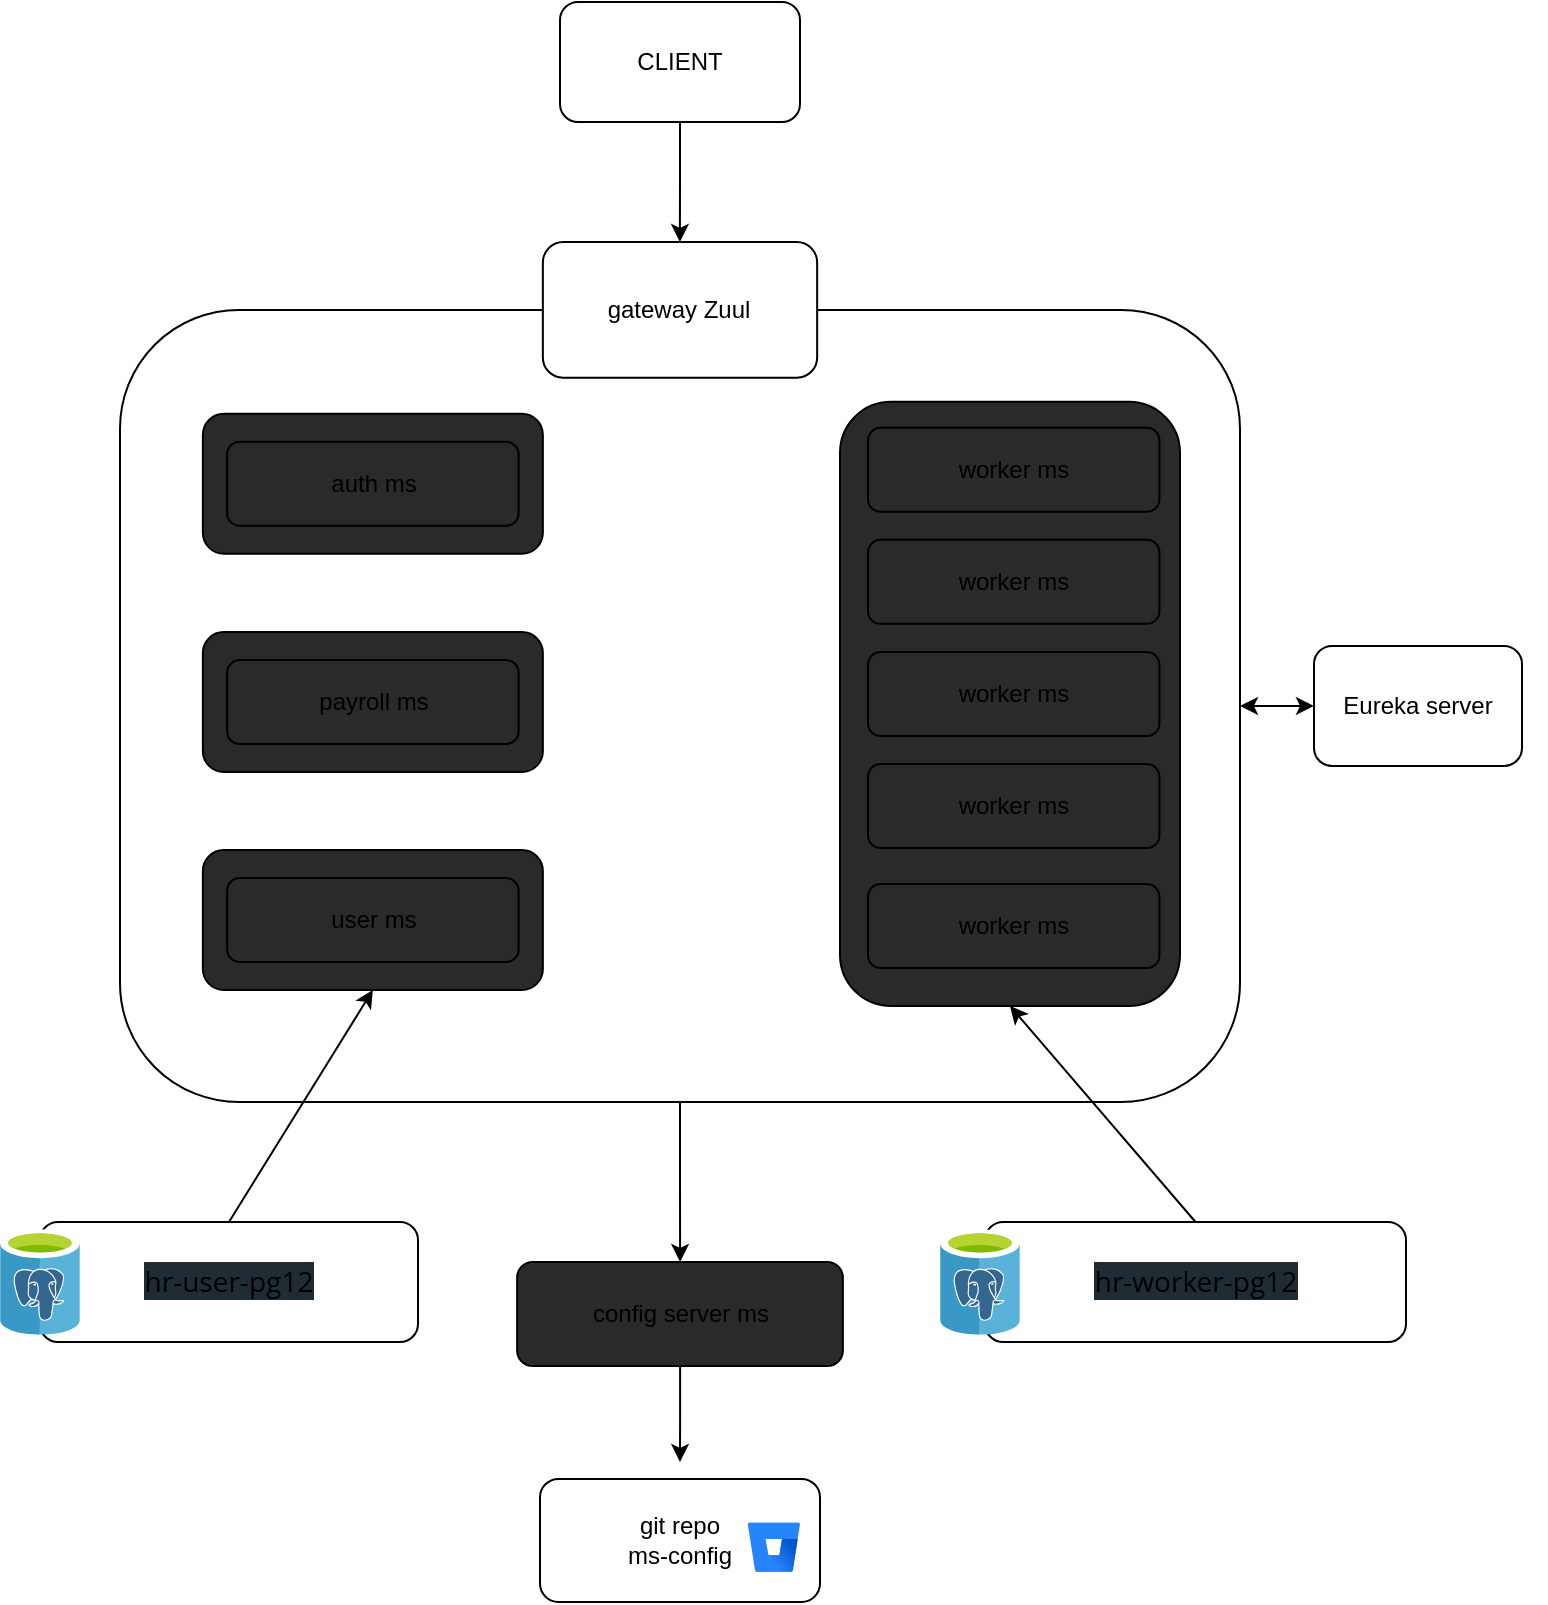<mxfile version="15.6.8" type="device"><diagram id="2EBuBNUccFG92xvmLCYi" name="Página-1"><mxGraphModel dx="1830" dy="741" grid="1" gridSize="10" guides="1" tooltips="1" connect="1" arrows="1" fold="1" page="1" pageScale="1" pageWidth="827" pageHeight="1169" math="0" shadow="0"><root><mxCell id="0"/><mxCell id="1" parent="0"/><mxCell id="2RXlrJMdgeQD2Zcm933x-5" style="edgeStyle=orthogonalEdgeStyle;rounded=0;orthogonalLoop=1;jettySize=auto;html=1;" parent="1" source="2RXlrJMdgeQD2Zcm933x-1" target="2RXlrJMdgeQD2Zcm933x-3" edge="1"><mxGeometry relative="1" as="geometry"/></mxCell><mxCell id="2RXlrJMdgeQD2Zcm933x-1" value="CLIENT" style="rounded=1;whiteSpace=wrap;html=1;" parent="1" vertex="1"><mxGeometry x="329" y="10" width="120" height="60" as="geometry"/></mxCell><mxCell id="2RXlrJMdgeQD2Zcm933x-4" value="" style="group;fontColor=default;" parent="1" vertex="1" connectable="0"><mxGeometry x="109" y="130" width="560" height="430" as="geometry"/></mxCell><mxCell id="2RXlrJMdgeQD2Zcm933x-2" value="" style="rounded=1;whiteSpace=wrap;html=1;fillColor=none;strokeColor=default;fontColor=default;" parent="2RXlrJMdgeQD2Zcm933x-4" vertex="1"><mxGeometry y="33.947" width="560" height="396.053" as="geometry"/></mxCell><mxCell id="2RXlrJMdgeQD2Zcm933x-3" value="gateway Zuul" style="rounded=1;whiteSpace=wrap;html=1;" parent="2RXlrJMdgeQD2Zcm933x-4" vertex="1"><mxGeometry x="211.429" width="137.143" height="67.895" as="geometry"/></mxCell><mxCell id="xGfYiS1U6D5pUFNwqBc_-1" value="" style="group;fontColor=default;" parent="2RXlrJMdgeQD2Zcm933x-4" vertex="1" connectable="0"><mxGeometry x="360" y="79.89" width="170" height="302.11" as="geometry"/></mxCell><mxCell id="2RXlrJMdgeQD2Zcm933x-25" value="" style="rounded=1;whiteSpace=wrap;html=1;fillColor=#2a2a2a;strokeColor=default;fontColor=default;" parent="xGfYiS1U6D5pUFNwqBc_-1" vertex="1"><mxGeometry width="170" height="302.11" as="geometry"/></mxCell><mxCell id="2RXlrJMdgeQD2Zcm933x-26" value="worker ms" style="rounded=1;whiteSpace=wrap;html=1;fillColor=#2a2a2a;strokeColor=default;fontColor=default;" parent="xGfYiS1U6D5pUFNwqBc_-1" vertex="1"><mxGeometry x="14.003" y="13.0" width="145.714" height="42" as="geometry"/></mxCell><mxCell id="2RXlrJMdgeQD2Zcm933x-36" value="worker ms" style="rounded=1;whiteSpace=wrap;html=1;fillColor=#2a2a2a;strokeColor=default;fontColor=default;" parent="xGfYiS1U6D5pUFNwqBc_-1" vertex="1"><mxGeometry x="14.003" y="69.0" width="145.714" height="42" as="geometry"/></mxCell><mxCell id="2RXlrJMdgeQD2Zcm933x-37" value="worker ms" style="rounded=1;whiteSpace=wrap;html=1;fillColor=#2a2a2a;strokeColor=default;fontColor=default;" parent="xGfYiS1U6D5pUFNwqBc_-1" vertex="1"><mxGeometry x="14.003" y="125.11" width="145.714" height="42" as="geometry"/></mxCell><mxCell id="2RXlrJMdgeQD2Zcm933x-38" value="worker ms" style="rounded=1;whiteSpace=wrap;html=1;fillColor=#2a2a2a;strokeColor=default;fontColor=default;" parent="xGfYiS1U6D5pUFNwqBc_-1" vertex="1"><mxGeometry x="14.003" y="181.11" width="145.714" height="42" as="geometry"/></mxCell><mxCell id="2RXlrJMdgeQD2Zcm933x-39" value="worker ms" style="rounded=1;whiteSpace=wrap;html=1;fillColor=#2a2a2a;strokeColor=default;fontColor=default;" parent="xGfYiS1U6D5pUFNwqBc_-1" vertex="1"><mxGeometry x="14.003" y="241.11" width="145.714" height="42" as="geometry"/></mxCell><mxCell id="xGfYiS1U6D5pUFNwqBc_-2" value="" style="group;fontColor=default;" parent="2RXlrJMdgeQD2Zcm933x-4" vertex="1" connectable="0"><mxGeometry x="41.43" y="85.89" width="170" height="288.11" as="geometry"/></mxCell><mxCell id="2RXlrJMdgeQD2Zcm933x-30" value="" style="group;fontColor=default;" parent="xGfYiS1U6D5pUFNwqBc_-2" vertex="1" connectable="0"><mxGeometry width="170" height="70" as="geometry"/></mxCell><mxCell id="2RXlrJMdgeQD2Zcm933x-31" value="" style="rounded=1;whiteSpace=wrap;html=1;fillColor=#2a2a2a;" parent="2RXlrJMdgeQD2Zcm933x-30" vertex="1"><mxGeometry width="170" height="70" as="geometry"/></mxCell><mxCell id="2RXlrJMdgeQD2Zcm933x-32" value="auth ms" style="rounded=1;whiteSpace=wrap;html=1;fillColor=#2a2a2a;" parent="2RXlrJMdgeQD2Zcm933x-30" vertex="1"><mxGeometry x="12.143" y="14" width="145.714" height="42" as="geometry"/></mxCell><mxCell id="2RXlrJMdgeQD2Zcm933x-27" value="" style="group;fontColor=default;" parent="xGfYiS1U6D5pUFNwqBc_-2" vertex="1" connectable="0"><mxGeometry y="109.11" width="170" height="70" as="geometry"/></mxCell><mxCell id="2RXlrJMdgeQD2Zcm933x-28" value="" style="rounded=1;whiteSpace=wrap;html=1;fillColor=#2a2a2a;" parent="2RXlrJMdgeQD2Zcm933x-27" vertex="1"><mxGeometry width="170" height="70" as="geometry"/></mxCell><mxCell id="2RXlrJMdgeQD2Zcm933x-29" value="payroll ms" style="rounded=1;whiteSpace=wrap;html=1;fillColor=#2a2a2a;" parent="2RXlrJMdgeQD2Zcm933x-27" vertex="1"><mxGeometry x="12.143" y="14" width="145.714" height="42" as="geometry"/></mxCell><mxCell id="2RXlrJMdgeQD2Zcm933x-33" value="" style="group;fontColor=default;" parent="xGfYiS1U6D5pUFNwqBc_-2" vertex="1" connectable="0"><mxGeometry y="218.11" width="170" height="70" as="geometry"/></mxCell><mxCell id="2RXlrJMdgeQD2Zcm933x-34" value="" style="rounded=1;whiteSpace=wrap;html=1;fillColor=#2a2a2a;" parent="2RXlrJMdgeQD2Zcm933x-33" vertex="1"><mxGeometry width="170" height="70" as="geometry"/></mxCell><mxCell id="2RXlrJMdgeQD2Zcm933x-35" value="user ms" style="rounded=1;whiteSpace=wrap;html=1;fillColor=#2a2a2a;" parent="2RXlrJMdgeQD2Zcm933x-33" vertex="1"><mxGeometry x="12.143" y="14" width="145.714" height="42" as="geometry"/></mxCell><mxCell id="2RXlrJMdgeQD2Zcm933x-6" value="Eureka server" style="rounded=1;whiteSpace=wrap;html=1;fillColor=default;strokeColor=default;fontColor=default;" parent="1" vertex="1"><mxGeometry x="706" y="331.97" width="104" height="60" as="geometry"/></mxCell><mxCell id="2RXlrJMdgeQD2Zcm933x-8" value="" style="endArrow=classic;startArrow=classic;html=1;entryX=0;entryY=0.5;entryDx=0;entryDy=0;exitX=1;exitY=0.5;exitDx=0;exitDy=0;" parent="1" source="2RXlrJMdgeQD2Zcm933x-2" target="2RXlrJMdgeQD2Zcm933x-6" edge="1"><mxGeometry width="50" height="50" relative="1" as="geometry"><mxPoint x="659" y="390" as="sourcePoint"/><mxPoint x="709" y="340" as="targetPoint"/></mxGeometry></mxCell><mxCell id="2RXlrJMdgeQD2Zcm933x-42" style="edgeStyle=orthogonalEdgeStyle;rounded=0;orthogonalLoop=1;jettySize=auto;html=1;entryX=0.5;entryY=0;entryDx=0;entryDy=0;strokeColor=default;labelBackgroundColor=default;fontColor=default;" parent="1" source="2RXlrJMdgeQD2Zcm933x-10" target="xGfYiS1U6D5pUFNwqBc_-4" edge="1"><mxGeometry relative="1" as="geometry"><mxPoint x="389.0" y="750" as="targetPoint"/></mxGeometry></mxCell><mxCell id="2RXlrJMdgeQD2Zcm933x-10" value="config server ms" style="rounded=1;whiteSpace=wrap;html=1;fillColor=#2a2a2a;" parent="1" vertex="1"><mxGeometry x="307.57" y="640" width="162.86" height="52" as="geometry"/></mxCell><mxCell id="2RXlrJMdgeQD2Zcm933x-41" style="edgeStyle=orthogonalEdgeStyle;rounded=0;orthogonalLoop=1;jettySize=auto;html=1;" parent="1" source="2RXlrJMdgeQD2Zcm933x-2" target="2RXlrJMdgeQD2Zcm933x-10" edge="1"><mxGeometry relative="1" as="geometry"/></mxCell><mxCell id="xGfYiS1U6D5pUFNwqBc_-16" value="" style="endArrow=classic;html=1;rounded=0;labelBackgroundColor=default;fontColor=default;strokeColor=default;exitX=0.5;exitY=0;exitDx=0;exitDy=0;entryX=0.5;entryY=1;entryDx=0;entryDy=0;" parent="1" source="xGfYiS1U6D5pUFNwqBc_-12" target="2RXlrJMdgeQD2Zcm933x-34" edge="1"><mxGeometry width="50" height="50" relative="1" as="geometry"><mxPoint x="159" y="600" as="sourcePoint"/><mxPoint x="209" y="550" as="targetPoint"/></mxGeometry></mxCell><mxCell id="xGfYiS1U6D5pUFNwqBc_-17" value="" style="endArrow=classic;html=1;rounded=0;labelBackgroundColor=default;fontColor=default;strokeColor=default;exitX=0.5;exitY=0;exitDx=0;exitDy=0;entryX=0.5;entryY=1;entryDx=0;entryDy=0;" parent="1" source="xGfYiS1U6D5pUFNwqBc_-11" target="2RXlrJMdgeQD2Zcm933x-25" edge="1"><mxGeometry width="50" height="50" relative="1" as="geometry"><mxPoint x="689" y="640" as="sourcePoint"/><mxPoint x="755.43" y="524" as="targetPoint"/></mxGeometry></mxCell><mxCell id="xGfYiS1U6D5pUFNwqBc_-18" value="" style="group;fontColor=default;" parent="1" vertex="1" connectable="0"><mxGeometry x="319" y="740" width="140" height="70" as="geometry"/></mxCell><mxCell id="xGfYiS1U6D5pUFNwqBc_-6" value="git repo&lt;br&gt;ms-config" style="rounded=1;whiteSpace=wrap;html=1;fillColor=default;strokeColor=default;fontColor=default;" parent="xGfYiS1U6D5pUFNwqBc_-18" vertex="1"><mxGeometry y="8.462" width="140" height="61.538" as="geometry"/></mxCell><mxCell id="xGfYiS1U6D5pUFNwqBc_-3" value="" style="image;image=img/lib/atlassian/Bitbucket_Logo.svg;fontColor=default;strokeColor=default;labelBackgroundColor=default;" parent="xGfYiS1U6D5pUFNwqBc_-18" vertex="1"><mxGeometry x="103.92" y="30.17" width="26.08" height="24.83" as="geometry"/></mxCell><mxCell id="xGfYiS1U6D5pUFNwqBc_-4" value="" style="shape=image;html=1;verticalAlign=top;verticalLabelPosition=bottom;labelBackgroundColor=#ffffff;imageAspect=0;aspect=fixed;image=https://cdn3.iconfinder.com/data/icons/social-media-2169/24/social_media_social_media_logo_git-128.png;fontColor=default;strokeColor=default;" parent="xGfYiS1U6D5pUFNwqBc_-18" vertex="1"><mxGeometry x="61.085" width="17.828" height="17.828" as="geometry"/></mxCell><mxCell id="xGfYiS1U6D5pUFNwqBc_-5" value="" style="shape=image;html=1;verticalAlign=top;verticalLabelPosition=bottom;labelBackgroundColor=#ffffff;imageAspect=0;aspect=fixed;image=https://cdn4.iconfinder.com/data/icons/socialcones/508/Github-128.png;fontColor=default;strokeColor=default;" parent="xGfYiS1U6D5pUFNwqBc_-18" vertex="1"><mxGeometry x="7" y="25.17" width="34.83" height="34.83" as="geometry"/></mxCell><mxCell id="xGfYiS1U6D5pUFNwqBc_-22" value="" style="group;fontColor=default;" parent="1" vertex="1" connectable="0"><mxGeometry x="519" y="620" width="233" height="60" as="geometry"/></mxCell><mxCell id="xGfYiS1U6D5pUFNwqBc_-11" value="&lt;span style=&quot;font-family: &amp;quot;open sans&amp;quot;, &amp;quot;helvetica neue&amp;quot;, sans-serif; font-size: 14px; text-align: left; background-color: rgb(32, 44, 51);&quot;&gt;hr-worker-pg12&lt;/span&gt;" style="rounded=1;whiteSpace=wrap;html=1;fillColor=default;strokeColor=default;fontColor=default;" parent="xGfYiS1U6D5pUFNwqBc_-22" vertex="1"><mxGeometry x="22.559" width="210.441" height="60" as="geometry"/></mxCell><mxCell id="xGfYiS1U6D5pUFNwqBc_-20" value="" style="sketch=0;aspect=fixed;html=1;points=[];align=center;image;fontSize=12;image=img/lib/mscae/Azure_Database_for_PostgreSQL_servers.svg;labelBackgroundColor=default;fontColor=default;strokeColor=default;fillColor=default;" parent="xGfYiS1U6D5pUFNwqBc_-22" vertex="1"><mxGeometry y="3.68" width="40" height="52.64" as="geometry"/></mxCell><mxCell id="xGfYiS1U6D5pUFNwqBc_-23" value="" style="group;fontColor=default;" parent="1" vertex="1" connectable="0"><mxGeometry x="69" y="620" width="210" height="60" as="geometry"/></mxCell><mxCell id="xGfYiS1U6D5pUFNwqBc_-12" value="&lt;span style=&quot;font-family: &amp;quot;open sans&amp;quot;, &amp;quot;helvetica neue&amp;quot;, sans-serif; font-size: 14px; text-align: left; background-color: rgb(32, 44, 51);&quot;&gt;hr-user-pg12&lt;/span&gt;" style="rounded=1;whiteSpace=wrap;html=1;fillColor=default;strokeColor=default;fontColor=default;" parent="xGfYiS1U6D5pUFNwqBc_-23" vertex="1"><mxGeometry width="189" height="60" as="geometry"/></mxCell><mxCell id="xGfYiS1U6D5pUFNwqBc_-21" value="" style="sketch=0;aspect=fixed;html=1;points=[];align=center;image;fontSize=12;image=img/lib/mscae/Azure_Database_for_PostgreSQL_servers.svg;labelBackgroundColor=default;fontColor=default;strokeColor=default;fillColor=default;" parent="xGfYiS1U6D5pUFNwqBc_-23" vertex="1"><mxGeometry x="-20" y="3.68" width="40" height="52.64" as="geometry"/></mxCell><mxCell id="xGfYiS1U6D5pUFNwqBc_-28" value="" style="shape=image;html=1;verticalAlign=top;verticalLabelPosition=bottom;labelBackgroundColor=#ffffff;imageAspect=0;aspect=fixed;image=https://cdn2.iconfinder.com/data/icons/metro-uinvert-dock/128/Netflix.png;fontColor=default;strokeColor=default;fillColor=default;" parent="1" vertex="1"><mxGeometry x="694" y="250" width="128" height="128" as="geometry"/></mxCell></root></mxGraphModel></diagram></mxfile>
